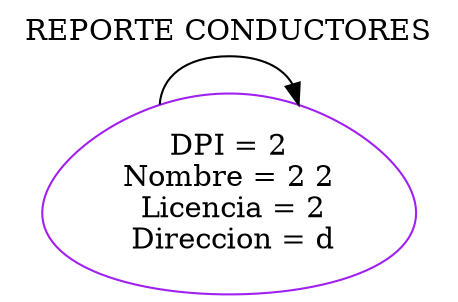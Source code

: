 digraph G {
 rankdir=LR; 
 node[shape = egg, color = purple];
labelloc = "t;"label = "REPORTE CONDUCTORES";
x2[dir=both label = "DPI = 2\nNombre = 2 2\n Licencia = 2\n Direccion = d"]x2-> x2

}